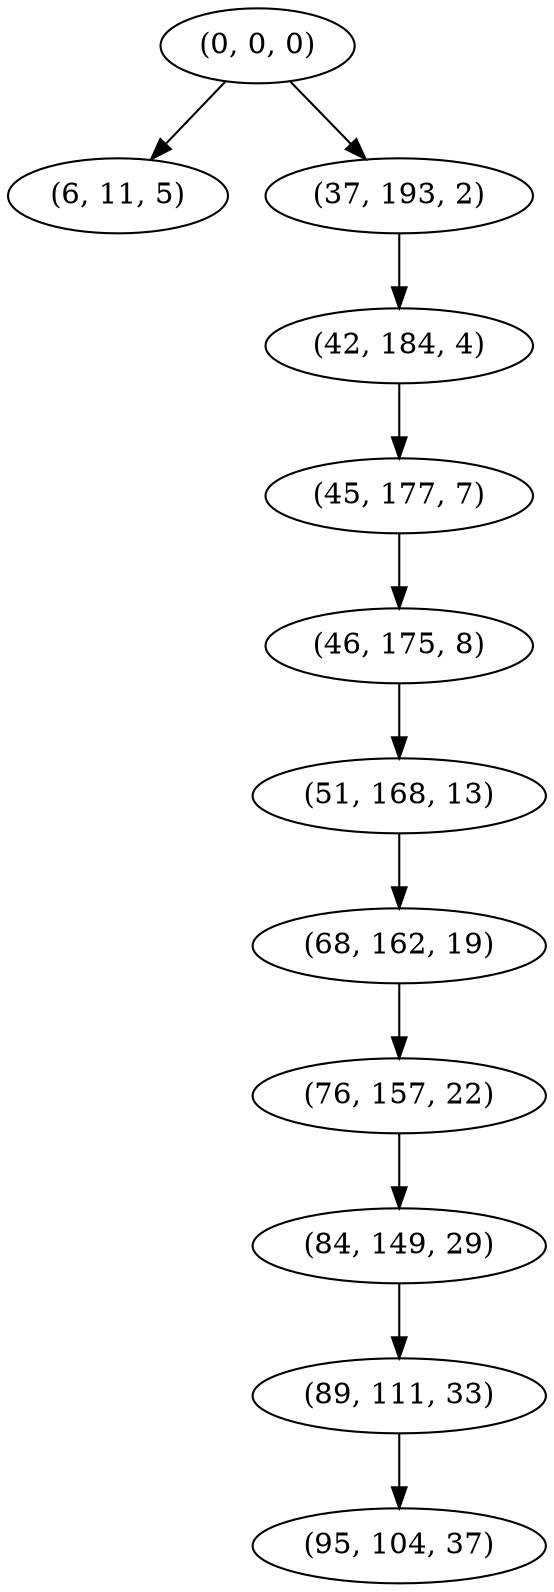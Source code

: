 digraph tree {
    "(0, 0, 0)";
    "(6, 11, 5)";
    "(37, 193, 2)";
    "(42, 184, 4)";
    "(45, 177, 7)";
    "(46, 175, 8)";
    "(51, 168, 13)";
    "(68, 162, 19)";
    "(76, 157, 22)";
    "(84, 149, 29)";
    "(89, 111, 33)";
    "(95, 104, 37)";
    "(0, 0, 0)" -> "(6, 11, 5)";
    "(0, 0, 0)" -> "(37, 193, 2)";
    "(37, 193, 2)" -> "(42, 184, 4)";
    "(42, 184, 4)" -> "(45, 177, 7)";
    "(45, 177, 7)" -> "(46, 175, 8)";
    "(46, 175, 8)" -> "(51, 168, 13)";
    "(51, 168, 13)" -> "(68, 162, 19)";
    "(68, 162, 19)" -> "(76, 157, 22)";
    "(76, 157, 22)" -> "(84, 149, 29)";
    "(84, 149, 29)" -> "(89, 111, 33)";
    "(89, 111, 33)" -> "(95, 104, 37)";
}
